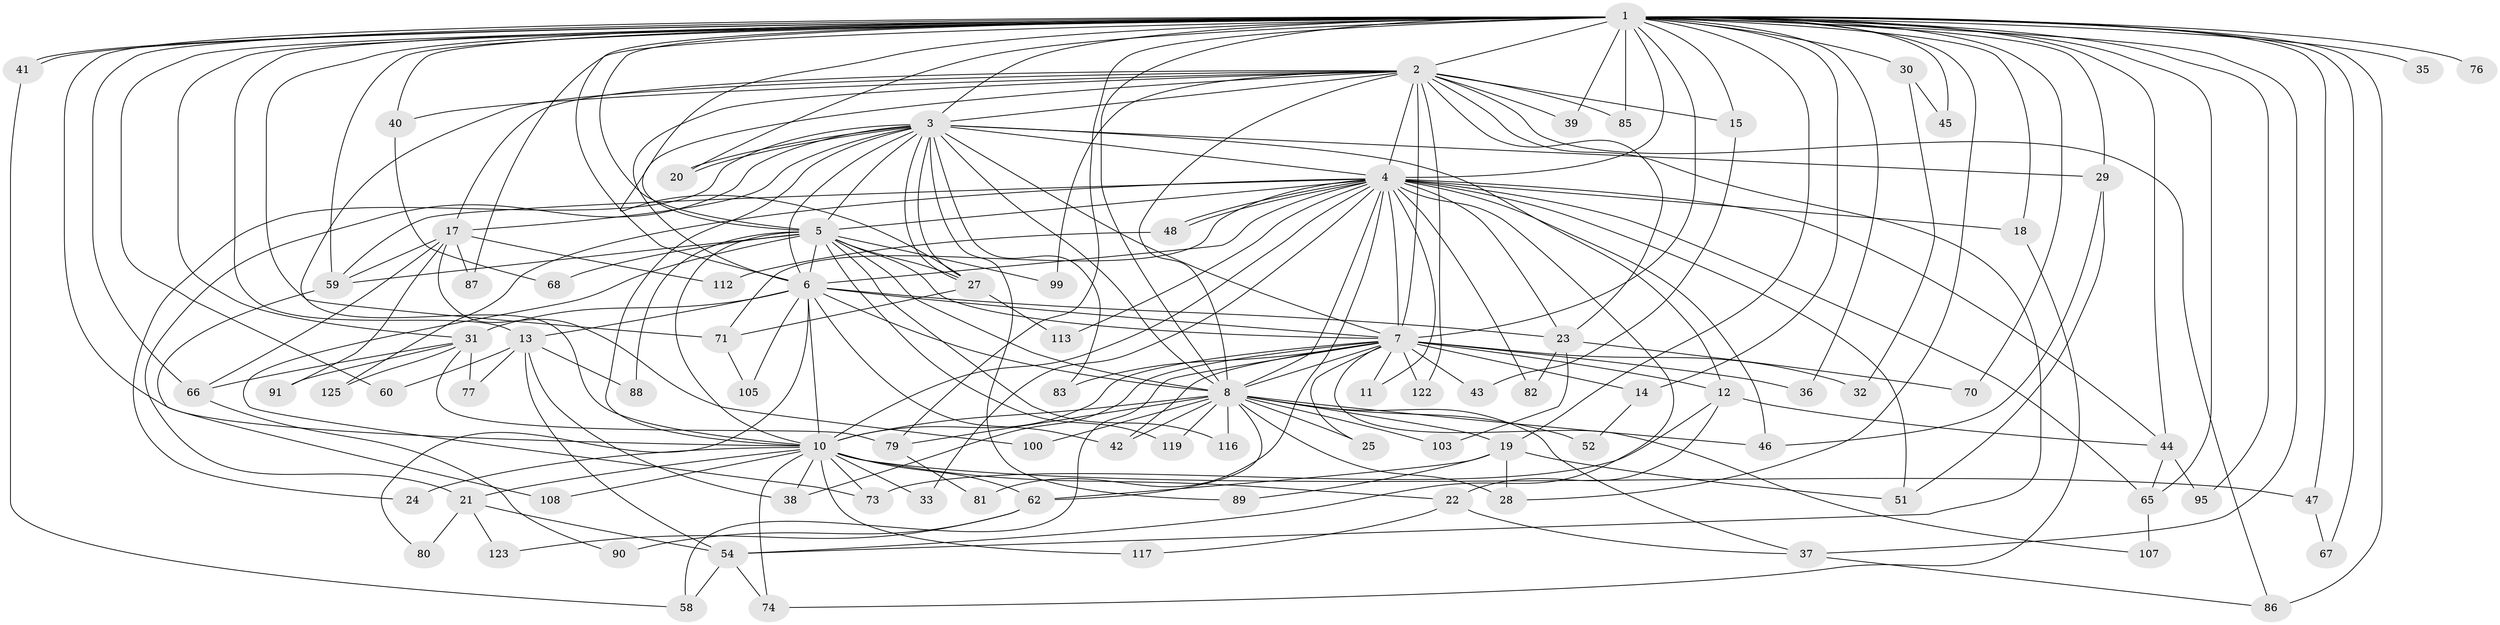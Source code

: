 // original degree distribution, {29: 0.008, 18: 0.008, 21: 0.016, 27: 0.008, 17: 0.008, 16: 0.008, 24: 0.008, 23: 0.008, 34: 0.008, 2: 0.528, 5: 0.048, 6: 0.032, 4: 0.104, 3: 0.2, 7: 0.008}
// Generated by graph-tools (version 1.1) at 2025/11/02/27/25 16:11:00]
// undirected, 88 vertices, 215 edges
graph export_dot {
graph [start="1"]
  node [color=gray90,style=filled];
  1 [super="+9"];
  2 [super="+98"];
  3 [super="+101"];
  4 [super="+16"];
  5 [super="+92"];
  6 [super="+97"];
  7 [super="+26"];
  8 [super="+110"];
  10 [super="+102"];
  11;
  12 [super="+96"];
  13 [super="+57"];
  14 [super="+56"];
  15 [super="+53"];
  17 [super="+64"];
  18;
  19 [super="+49"];
  20 [super="+50"];
  21;
  22;
  23 [super="+34"];
  24;
  25;
  27 [super="+120"];
  28 [super="+55"];
  29;
  30;
  31 [super="+69"];
  32;
  33;
  35;
  36;
  37 [super="+61"];
  38 [super="+124"];
  39;
  40 [super="+78"];
  41;
  42 [super="+106"];
  43;
  44 [super="+72"];
  45;
  46 [super="+115"];
  47;
  48;
  51 [super="+121"];
  52;
  54 [super="+63"];
  58 [super="+93"];
  59 [super="+118"];
  60;
  62 [super="+114"];
  65 [super="+75"];
  66 [super="+94"];
  67;
  68;
  70;
  71 [super="+104"];
  73;
  74 [super="+111"];
  76;
  77;
  79 [super="+84"];
  80;
  81;
  82;
  83;
  85;
  86;
  87 [super="+109"];
  88;
  89;
  90;
  91;
  95;
  99;
  100;
  103;
  105;
  107;
  108;
  112;
  113;
  116;
  117;
  119;
  122;
  123;
  125;
  1 -- 2 [weight=2];
  1 -- 3 [weight=3];
  1 -- 4 [weight=2];
  1 -- 5 [weight=2];
  1 -- 6 [weight=2];
  1 -- 7 [weight=3];
  1 -- 8 [weight=3];
  1 -- 10 [weight=2];
  1 -- 15 [weight=2];
  1 -- 18;
  1 -- 19 [weight=2];
  1 -- 29;
  1 -- 30 [weight=2];
  1 -- 35 [weight=2];
  1 -- 39;
  1 -- 41;
  1 -- 41;
  1 -- 44;
  1 -- 47;
  1 -- 60;
  1 -- 65;
  1 -- 67;
  1 -- 76 [weight=2];
  1 -- 86;
  1 -- 87 [weight=2];
  1 -- 95;
  1 -- 13;
  1 -- 14 [weight=2];
  1 -- 28;
  1 -- 31;
  1 -- 36;
  1 -- 37;
  1 -- 40 [weight=2];
  1 -- 45;
  1 -- 66;
  1 -- 70;
  1 -- 71;
  1 -- 79;
  1 -- 85;
  1 -- 20;
  1 -- 27;
  1 -- 59;
  2 -- 3;
  2 -- 4;
  2 -- 5;
  2 -- 6;
  2 -- 7;
  2 -- 8;
  2 -- 10;
  2 -- 15;
  2 -- 17;
  2 -- 39;
  2 -- 40;
  2 -- 54;
  2 -- 85;
  2 -- 99;
  2 -- 86;
  2 -- 122;
  2 -- 23;
  3 -- 4;
  3 -- 5;
  3 -- 6;
  3 -- 7;
  3 -- 8;
  3 -- 10;
  3 -- 12;
  3 -- 17;
  3 -- 20;
  3 -- 20;
  3 -- 21;
  3 -- 24;
  3 -- 27;
  3 -- 27;
  3 -- 29;
  3 -- 83;
  3 -- 89;
  4 -- 5;
  4 -- 6;
  4 -- 7;
  4 -- 8;
  4 -- 10;
  4 -- 11;
  4 -- 18;
  4 -- 23;
  4 -- 44;
  4 -- 48;
  4 -- 48;
  4 -- 51;
  4 -- 59;
  4 -- 65;
  4 -- 71;
  4 -- 81;
  4 -- 82;
  4 -- 113;
  4 -- 125;
  4 -- 33;
  4 -- 46;
  4 -- 54;
  5 -- 6;
  5 -- 7;
  5 -- 8;
  5 -- 10;
  5 -- 59;
  5 -- 68;
  5 -- 73;
  5 -- 88;
  5 -- 99;
  5 -- 116;
  5 -- 119;
  5 -- 27;
  6 -- 7 [weight=2];
  6 -- 8;
  6 -- 10;
  6 -- 13;
  6 -- 23;
  6 -- 31;
  6 -- 42;
  6 -- 80;
  6 -- 105;
  7 -- 8;
  7 -- 10 [weight=2];
  7 -- 11;
  7 -- 12;
  7 -- 14;
  7 -- 25;
  7 -- 32;
  7 -- 36;
  7 -- 43;
  7 -- 58;
  7 -- 83;
  7 -- 107;
  7 -- 122;
  7 -- 38;
  7 -- 42;
  8 -- 10;
  8 -- 19;
  8 -- 25;
  8 -- 28;
  8 -- 37;
  8 -- 42;
  8 -- 46;
  8 -- 52;
  8 -- 79;
  8 -- 100;
  8 -- 103;
  8 -- 116;
  8 -- 119;
  8 -- 62;
  10 -- 21;
  10 -- 22;
  10 -- 24;
  10 -- 33;
  10 -- 47;
  10 -- 62;
  10 -- 73;
  10 -- 74;
  10 -- 108;
  10 -- 117;
  10 -- 38;
  12 -- 22;
  12 -- 73;
  12 -- 44;
  13 -- 38;
  13 -- 60;
  13 -- 77;
  13 -- 88;
  13 -- 54;
  14 -- 52;
  15 -- 43;
  17 -- 91;
  17 -- 100;
  17 -- 112;
  17 -- 66;
  17 -- 59;
  17 -- 87;
  18 -- 74;
  19 -- 51;
  19 -- 89;
  19 -- 62;
  19 -- 28;
  21 -- 54;
  21 -- 80;
  21 -- 123;
  22 -- 117;
  22 -- 37;
  23 -- 82;
  23 -- 103;
  23 -- 70;
  27 -- 113;
  27 -- 71;
  29 -- 46;
  29 -- 51;
  30 -- 32;
  30 -- 45;
  31 -- 125;
  31 -- 66;
  31 -- 91;
  31 -- 77;
  31 -- 79;
  37 -- 86;
  40 -- 68;
  41 -- 58;
  44 -- 65;
  44 -- 95;
  47 -- 67;
  48 -- 112;
  54 -- 58;
  54 -- 74;
  59 -- 108;
  62 -- 90;
  62 -- 123;
  65 -- 107;
  66 -- 90;
  71 -- 105;
  79 -- 81;
}
